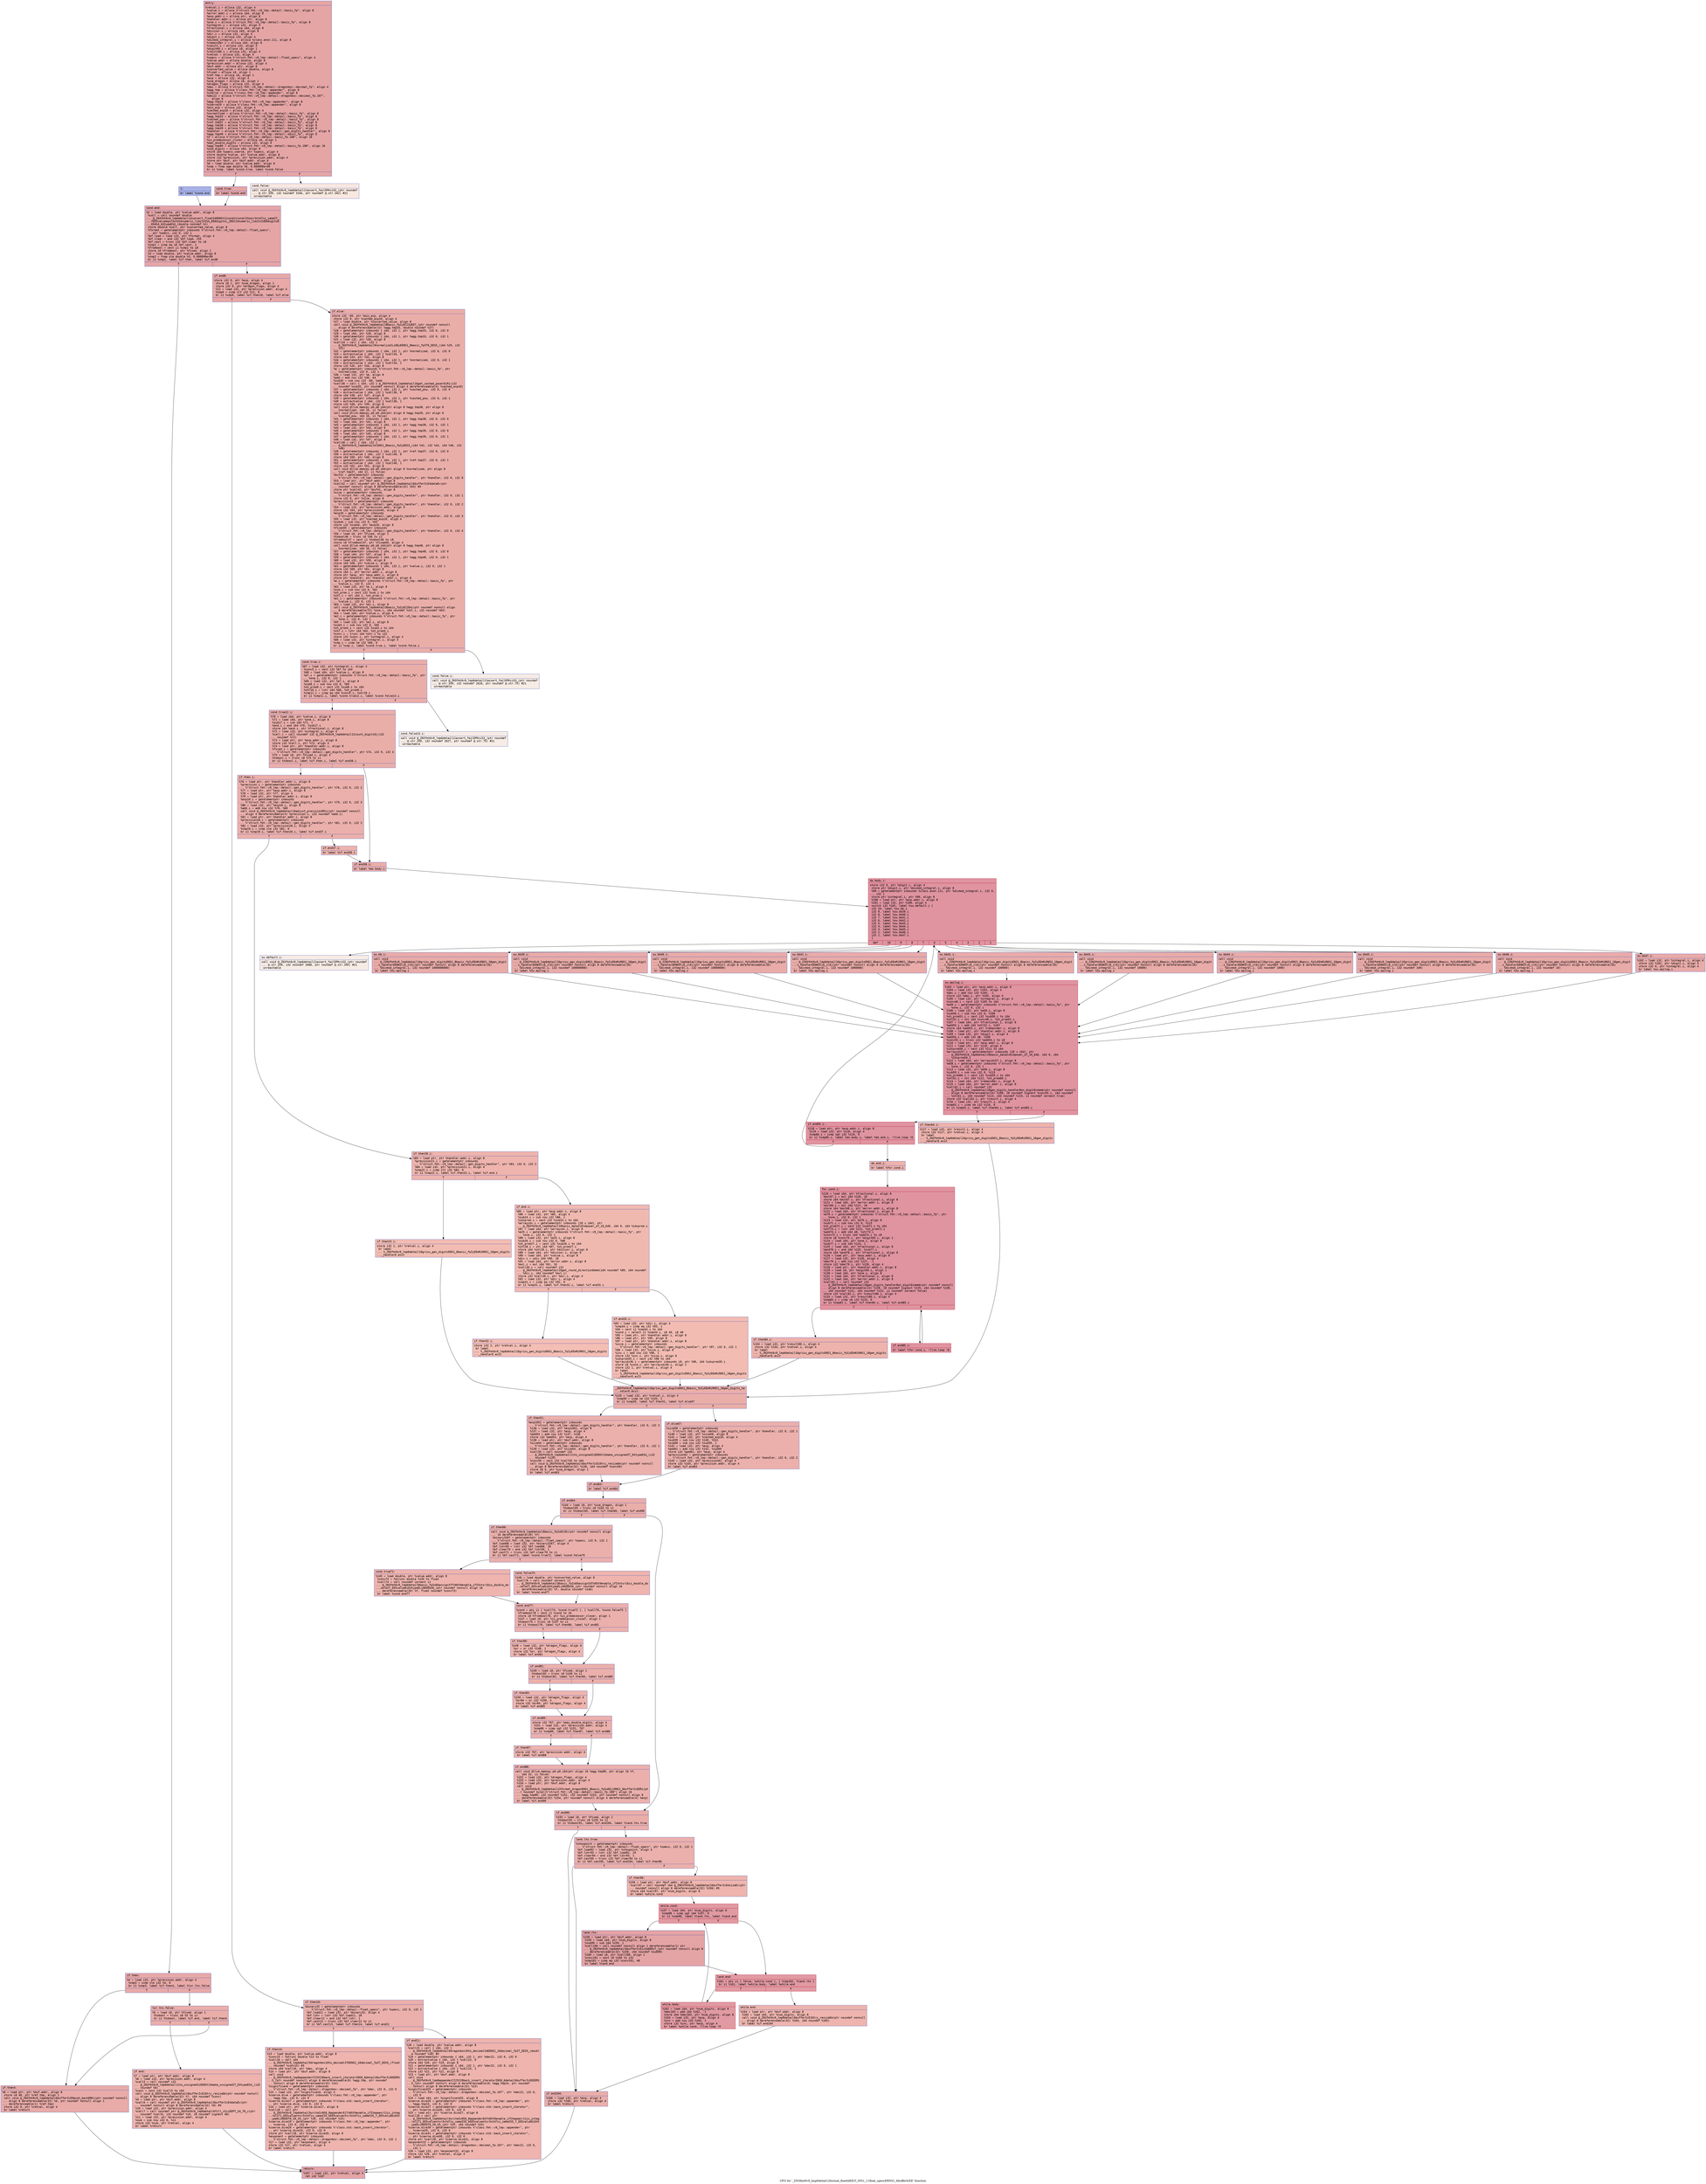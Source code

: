 digraph "CFG for '_ZN3fmt6v9_lmp6detail12format_floatIdEEiT_iNS1_11float_specsERNS1_6bufferIcEE' function" {
	label="CFG for '_ZN3fmt6v9_lmp6detail12format_floatIdEEiT_iNS1_11float_specsERNS1_6bufferIcEE' function";

	Node0x556bfeb6dc60 [shape=record,color="#3d50c3ff", style=filled, fillcolor="#c5333470" fontname="Courier",label="{entry:\l|  %retval.i = alloca i32, align 4\l  %value.i = alloca %\"struct.fmt::v9_lmp::detail::basic_fp\", align 8\l  %error.addr.i = alloca i64, align 8\l  %exp.addr.i = alloca ptr, align 8\l  %handler.addr.i = alloca ptr, align 8\l  %one.i = alloca %\"struct.fmt::v9_lmp::detail::basic_fp\", align 8\l  %integral.i = alloca i32, align 4\l  %fractional.i = alloca i64, align 8\l  %divisor.i = alloca i64, align 8\l  %dir.i = alloca i32, align 4\l  %digit.i = alloca i32, align 4\l  %divmod_integral.i = alloca %class.anon.111, align 8\l  %remainder.i = alloca i64, align 8\l  %result.i = alloca i32, align 4\l  %digit69.i = alloca i8, align 1\l  %result80.i = alloca i32, align 4\l  %retval = alloca i32, align 4\l  %specs = alloca %\"struct.fmt::v9_lmp::detail::float_specs\", align 4\l  %value.addr = alloca double, align 8\l  %precision.addr = alloca i32, align 4\l  %buf.addr = alloca ptr, align 8\l  %converted_value = alloca double, align 8\l  %fixed = alloca i8, align 1\l  %ref.tmp = alloca i8, align 1\l  %exp = alloca i32, align 4\l  %use_dragon = alloca i8, align 1\l  %dragon_flags = alloca i32, align 4\l  %dec = alloca %\"struct.fmt::v9_lmp::detail::dragonbox::decimal_fp\", align 4\l  %agg.tmp = alloca %\"class.fmt::v9_lmp::appender\", align 8\l  %coerce = alloca %\"class.fmt::v9_lmp::appender\", align 8\l  %dec22 = alloca %\"struct.fmt::v9_lmp::detail::dragonbox::decimal_fp.107\",\l... align 8\l  %agg.tmp24 = alloca %\"class.fmt::v9_lmp::appender\", align 8\l  %coerce29 = alloca %\"class.fmt::v9_lmp::appender\", align 8\l  %min_exp = alloca i32, align 4\l  %cached_exp10 = alloca i32, align 4\l  %normalized = alloca %\"struct.fmt::v9_lmp::detail::basic_fp\", align 8\l  %agg.tmp33 = alloca %\"struct.fmt::v9_lmp::detail::basic_fp\", align 8\l  %cached_pow = alloca %\"struct.fmt::v9_lmp::detail::basic_fp\", align 8\l  %ref.tmp37 = alloca %\"struct.fmt::v9_lmp::detail::basic_fp\", align 8\l  %agg.tmp38 = alloca %\"struct.fmt::v9_lmp::detail::basic_fp\", align 8\l  %agg.tmp39 = alloca %\"struct.fmt::v9_lmp::detail::basic_fp\", align 8\l  %handler = alloca %\"struct.fmt::v9_lmp::detail::gen_digits_handler\", align 8\l  %agg.tmp48 = alloca %\"struct.fmt::v9_lmp::detail::basic_fp\", align 8\l  %f = alloca %\"struct.fmt::v9_lmp::detail::basic_fp.108\", align 16\l  %is_predecessor_closer = alloca i8, align 1\l  %max_double_digits = alloca i32, align 4\l  %agg.tmp89 = alloca %\"struct.fmt::v9_lmp::detail::basic_fp.108\", align 16\l  %num_digits = alloca i64, align 8\l  store i64 %specs.coerce, ptr %specs, align 4\l  store double %value, ptr %value.addr, align 8\l  store i32 %precision, ptr %precision.addr, align 4\l  store ptr %buf, ptr %buf.addr, align 8\l  %0 = load double, ptr %value.addr, align 8\l  %cmp = fcmp oge double %0, 0.000000e+00\l  br i1 %cmp, label %cond.true, label %cond.false\l|{<s0>T|<s1>F}}"];
	Node0x556bfeb6dc60:s0 -> Node0x556bfeb70640[tooltip="entry -> cond.true\nProbability 100.00%" ];
	Node0x556bfeb6dc60:s1 -> Node0x556bfeb70690[tooltip="entry -> cond.false\nProbability 0.00%" ];
	Node0x556bfeb70640 [shape=record,color="#3d50c3ff", style=filled, fillcolor="#c5333470" fontname="Courier",label="{cond.true:\l|  br label %cond.end\l}"];
	Node0x556bfeb70640 -> Node0x556bfeb707c0[tooltip="cond.true -> cond.end\nProbability 100.00%" ];
	Node0x556bfeb70690 [shape=record,color="#3d50c3ff", style=filled, fillcolor="#f1ccb870" fontname="Courier",label="{cond.false:\l|  call void @_ZN3fmt6v9_lmp6detail11assert_failEPKciS3_(ptr noundef\l... @.str.339, i32 noundef 3104, ptr noundef @.str.342) #21\l  unreachable\l}"];
	Node0x556bfeb70a60 [shape=record,color="#3d50c3ff", style=filled, fillcolor="#3d50c370" fontname="Courier",label="{1:\l|  br label %cond.end\l}"];
	Node0x556bfeb70a60 -> Node0x556bfeb707c0[tooltip="1 -> cond.end\nProbability 100.00%" ];
	Node0x556bfeb707c0 [shape=record,color="#3d50c3ff", style=filled, fillcolor="#c5333470" fontname="Courier",label="{cond.end:\l|  %2 = load double, ptr %value.addr, align 8\l  %call = call noundef double\l... @_ZN3fmt6v9_lmp6detail13convert_floatIdEENSt11conditionalIXoosr3std7is_sameIT_\l...fEE5valueeqsr3std14numeric_limitsIS4_EE6digitsL_ZNSt14numeric_limitsIdE6digitsE\l...EEdS4_E4typeES4_(double noundef %2)\l  store double %call, ptr %converted_value, align 8\l  %format = getelementptr inbounds %\"struct.fmt::v9_lmp::detail::float_specs\",\l... ptr %specs, i32 0, i32 1\l  %bf.load = load i32, ptr %format, align 4\l  %bf.clear = and i32 %bf.load, 255\l  %bf.cast = trunc i32 %bf.clear to i8\l  %cmp1 = icmp eq i8 %bf.cast, 2\l  %frombool = zext i1 %cmp1 to i8\l  store i8 %frombool, ptr %fixed, align 1\l  %3 = load double, ptr %value.addr, align 8\l  %cmp2 = fcmp ole double %3, 0.000000e+00\l  br i1 %cmp2, label %if.then, label %if.end8\l|{<s0>T|<s1>F}}"];
	Node0x556bfeb707c0:s0 -> Node0x556bfeb71390[tooltip="cond.end -> if.then\nProbability 50.00%" ];
	Node0x556bfeb707c0:s1 -> Node0x556bfeb71400[tooltip="cond.end -> if.end8\nProbability 50.00%" ];
	Node0x556bfeb71390 [shape=record,color="#3d50c3ff", style=filled, fillcolor="#ca3b3770" fontname="Courier",label="{if.then:\l|  %4 = load i32, ptr %precision.addr, align 4\l  %cmp3 = icmp sle i32 %4, 0\l  br i1 %cmp3, label %if.then4, label %lor.lhs.false\l|{<s0>T|<s1>F}}"];
	Node0x556bfeb71390:s0 -> Node0x556bfeb71650[tooltip="if.then -> if.then4\nProbability 50.00%" ];
	Node0x556bfeb71390:s1 -> Node0x556bfeb716d0[tooltip="if.then -> lor.lhs.false\nProbability 50.00%" ];
	Node0x556bfeb716d0 [shape=record,color="#3d50c3ff", style=filled, fillcolor="#d0473d70" fontname="Courier",label="{lor.lhs.false:\l|  %5 = load i8, ptr %fixed, align 1\l  %tobool = trunc i8 %5 to i1\l  br i1 %tobool, label %if.end, label %if.then4\l|{<s0>T|<s1>F}}"];
	Node0x556bfeb716d0:s0 -> Node0x556bfeb71910[tooltip="lor.lhs.false -> if.end\nProbability 50.00%" ];
	Node0x556bfeb716d0:s1 -> Node0x556bfeb71650[tooltip="lor.lhs.false -> if.then4\nProbability 50.00%" ];
	Node0x556bfeb71650 [shape=record,color="#3d50c3ff", style=filled, fillcolor="#cc403a70" fontname="Courier",label="{if.then4:\l|  %6 = load ptr, ptr %buf.addr, align 8\l  store i8 48, ptr %ref.tmp, align 1\l  call void @_ZN3fmt6v9_lmp6detail6bufferIcE9push_backERKc(ptr noundef nonnull\l... align 8 dereferenceable(32) %6, ptr noundef nonnull align 1\l... dereferenceable(1) %ref.tmp)\l  store i32 0, ptr %retval, align 4\l  br label %return\l}"];
	Node0x556bfeb71650 -> Node0x556bfeb71c80[tooltip="if.then4 -> return\nProbability 100.00%" ];
	Node0x556bfeb71910 [shape=record,color="#3d50c3ff", style=filled, fillcolor="#d6524470" fontname="Courier",label="{if.end:\l|  %7 = load ptr, ptr %buf.addr, align 8\l  %8 = load i32, ptr %precision.addr, align 4\l  %call5 = call noundef i32\l... @_ZN3fmt6v9_lmp6detail11to_unsignedIiEENSt13make_unsignedIT_E4typeES4_(i32\l... noundef %8)\l  %conv = zext i32 %call5 to i64\l  call void @_ZN3fmt6v9_lmp6detail6bufferIcE10try_resizeEm(ptr noundef nonnull\l... align 8 dereferenceable(32) %7, i64 noundef %conv)\l  %9 = load ptr, ptr %buf.addr, align 8\l  %call6 = call noundef ptr @_ZN3fmt6v9_lmp6detail6bufferIcE4dataEv(ptr\l... noundef nonnull align 8 dereferenceable(32) %9) #3\l  %10 = load i32, ptr %precision.addr, align 4\l  %call7 = call noundef ptr @_ZN3fmt6v9_lmp6detail6fill_nIciEEPT_S4_T0_c(ptr\l... noundef %call6, i32 noundef %10, i8 noundef signext 48)\l  %11 = load i32, ptr %precision.addr, align 4\l  %sub = sub nsw i32 0, %11\l  store i32 %sub, ptr %retval, align 4\l  br label %return\l}"];
	Node0x556bfeb71910 -> Node0x556bfeb71c80[tooltip="if.end -> return\nProbability 100.00%" ];
	Node0x556bfeb71400 [shape=record,color="#3d50c3ff", style=filled, fillcolor="#ca3b3770" fontname="Courier",label="{if.end8:\l|  store i32 0, ptr %exp, align 4\l  store i8 1, ptr %use_dragon, align 1\l  store i32 0, ptr %dragon_flags, align 4\l  %12 = load i32, ptr %precision.addr, align 4\l  %cmp9 = icmp slt i32 %12, 0\l  br i1 %cmp9, label %if.then10, label %if.else\l|{<s0>T|<s1>F}}"];
	Node0x556bfeb71400:s0 -> Node0x556bfeb729a0[tooltip="if.end8 -> if.then10\nProbability 37.50%" ];
	Node0x556bfeb71400:s1 -> Node0x556bfeb729f0[tooltip="if.end8 -> if.else\nProbability 62.50%" ];
	Node0x556bfeb729a0 [shape=record,color="#3d50c3ff", style=filled, fillcolor="#d24b4070" fontname="Courier",label="{if.then10:\l|  %binary32 = getelementptr inbounds\l... %\"struct.fmt::v9_lmp::detail::float_specs\", ptr %specs, i32 0, i32 1\l  %bf.load11 = load i32, ptr %binary32, align 4\l  %bf.lshr = lshr i32 %bf.load11, 18\l  %bf.clear12 = and i32 %bf.lshr, 1\l  %bf.cast13 = trunc i32 %bf.clear12 to i1\l  br i1 %bf.cast13, label %if.then14, label %if.end21\l|{<s0>T|<s1>F}}"];
	Node0x556bfeb729a0:s0 -> Node0x556bfeb72e90[tooltip="if.then10 -> if.then14\nProbability 50.00%" ];
	Node0x556bfeb729a0:s1 -> Node0x556bfeb72f10[tooltip="if.then10 -> if.end21\nProbability 50.00%" ];
	Node0x556bfeb72e90 [shape=record,color="#3d50c3ff", style=filled, fillcolor="#d8564670" fontname="Courier",label="{if.then14:\l|  %13 = load double, ptr %value.addr, align 8\l  %conv15 = fptrunc double %13 to float\l  %call16 = call i64\l... @_ZN3fmt6v9_lmp6detail9dragonbox10to_decimalIfEENS2_10decimal_fpIT_EES5_(float\l... noundef %conv15) #3\l  store i64 %call16, ptr %dec, align 4\l  %14 = load ptr, ptr %buf.addr, align 8\l  call void\l... @_ZN3fmt6v9_lmp8appenderCI2St20back_insert_iteratorINS0_6detail6bufferIcEEEERS\l...5_(ptr noundef nonnull align 8 dereferenceable(8) %agg.tmp, ptr noundef\l... nonnull align 8 dereferenceable(32) %14)\l  %significand = getelementptr inbounds\l... %\"struct.fmt::v9_lmp::detail::dragonbox::decimal_fp\", ptr %dec, i32 0, i32 0\l  %15 = load i32, ptr %significand, align 4\l  %coerce.dive = getelementptr inbounds %\"class.fmt::v9_lmp::appender\", ptr\l... %agg.tmp, i32 0, i32 0\l  %coerce.dive17 = getelementptr inbounds %\"class.std::back_insert_iterator\",\l... ptr %coerce.dive, i32 0, i32 0\l  %16 = load ptr, ptr %coerce.dive17, align 8\l  %call18 = call ptr\l... @_ZN3fmt6v9_lmp6detail5writeIcNS0_8appenderEjTnNSt9enable_ifIXaaaasr11is_integ\l...ralIT1_EE5valuentsr3std7is_sameIS5_bEE5valuentsr3std7is_sameIS5_T_EE5valueEiE4t\l...ypeELi0EEET0_S9_S5_(ptr %16, i32 noundef %15)\l  %coerce.dive19 = getelementptr inbounds %\"class.fmt::v9_lmp::appender\", ptr\l... %coerce, i32 0, i32 0\l  %coerce.dive20 = getelementptr inbounds %\"class.std::back_insert_iterator\",\l... ptr %coerce.dive19, i32 0, i32 0\l  store ptr %call18, ptr %coerce.dive20, align 8\l  %exponent = getelementptr inbounds\l... %\"struct.fmt::v9_lmp::detail::dragonbox::decimal_fp\", ptr %dec, i32 0, i32 1\l  %17 = load i32, ptr %exponent, align 4\l  store i32 %17, ptr %retval, align 4\l  br label %return\l}"];
	Node0x556bfeb72e90 -> Node0x556bfeb71c80[tooltip="if.then14 -> return\nProbability 100.00%" ];
	Node0x556bfeb72f10 [shape=record,color="#3d50c3ff", style=filled, fillcolor="#d8564670" fontname="Courier",label="{if.end21:\l|  %18 = load double, ptr %value.addr, align 8\l  %call23 = call \{ i64, i32 \}\l... @_ZN3fmt6v9_lmp6detail9dragonbox10to_decimalIdEENS2_10decimal_fpIT_EES5_(doubl\l...e noundef %18) #3\l  %19 = getelementptr inbounds \{ i64, i32 \}, ptr %dec22, i32 0, i32 0\l  %20 = extractvalue \{ i64, i32 \} %call23, 0\l  store i64 %20, ptr %19, align 8\l  %21 = getelementptr inbounds \{ i64, i32 \}, ptr %dec22, i32 0, i32 1\l  %22 = extractvalue \{ i64, i32 \} %call23, 1\l  store i32 %22, ptr %21, align 8\l  %23 = load ptr, ptr %buf.addr, align 8\l  call void\l... @_ZN3fmt6v9_lmp8appenderCI2St20back_insert_iteratorINS0_6detail6bufferIcEEEERS\l...5_(ptr noundef nonnull align 8 dereferenceable(8) %agg.tmp24, ptr noundef\l... nonnull align 8 dereferenceable(32) %23)\l  %significand25 = getelementptr inbounds\l... %\"struct.fmt::v9_lmp::detail::dragonbox::decimal_fp.107\", ptr %dec22, i32 0,\l... i32 0\l  %24 = load i64, ptr %significand25, align 8\l  %coerce.dive26 = getelementptr inbounds %\"class.fmt::v9_lmp::appender\", ptr\l... %agg.tmp24, i32 0, i32 0\l  %coerce.dive27 = getelementptr inbounds %\"class.std::back_insert_iterator\",\l... ptr %coerce.dive26, i32 0, i32 0\l  %25 = load ptr, ptr %coerce.dive27, align 8\l  %call28 = call ptr\l... @_ZN3fmt6v9_lmp6detail5writeIcNS0_8appenderEmTnNSt9enable_ifIXaaaasr11is_integ\l...ralIT1_EE5valuentsr3std7is_sameIS5_bEE5valuentsr3std7is_sameIS5_T_EE5valueEiE4t\l...ypeELi0EEET0_S9_S5_(ptr %25, i64 noundef %24)\l  %coerce.dive30 = getelementptr inbounds %\"class.fmt::v9_lmp::appender\", ptr\l... %coerce29, i32 0, i32 0\l  %coerce.dive31 = getelementptr inbounds %\"class.std::back_insert_iterator\",\l... ptr %coerce.dive30, i32 0, i32 0\l  store ptr %call28, ptr %coerce.dive31, align 8\l  %exponent32 = getelementptr inbounds\l... %\"struct.fmt::v9_lmp::detail::dragonbox::decimal_fp.107\", ptr %dec22, i32 0,\l... i32 1\l  %26 = load i32, ptr %exponent32, align 8\l  store i32 %26, ptr %retval, align 4\l  br label %return\l}"];
	Node0x556bfeb72f10 -> Node0x556bfeb71c80[tooltip="if.end21 -> return\nProbability 100.00%" ];
	Node0x556bfeb729f0 [shape=record,color="#3d50c3ff", style=filled, fillcolor="#d0473d70" fontname="Courier",label="{if.else:\l|  store i32 -60, ptr %min_exp, align 4\l  store i32 0, ptr %cached_exp10, align 4\l  %27 = load double, ptr %converted_value, align 8\l  call void @_ZN3fmt6v9_lmp6detail8basic_fpIyEC2IdEET_(ptr noundef nonnull\l... align 8 dereferenceable(12) %agg.tmp33, double noundef %27)\l  %28 = getelementptr inbounds \{ i64, i32 \}, ptr %agg.tmp33, i32 0, i32 0\l  %29 = load i64, ptr %28, align 8\l  %30 = getelementptr inbounds \{ i64, i32 \}, ptr %agg.tmp33, i32 0, i32 1\l  %31 = load i32, ptr %30, align 8\l  %call34 = call \{ i64, i32 \}\l... @_ZN3fmt6v9_lmp6detail9normalizeILi0EyEENS1_8basic_fpIT0_EES5_(i64 %29, i32\l... %31)\l  %32 = getelementptr inbounds \{ i64, i32 \}, ptr %normalized, i32 0, i32 0\l  %33 = extractvalue \{ i64, i32 \} %call34, 0\l  store i64 %33, ptr %32, align 8\l  %34 = getelementptr inbounds \{ i64, i32 \}, ptr %normalized, i32 0, i32 1\l  %35 = extractvalue \{ i64, i32 \} %call34, 1\l  store i32 %35, ptr %34, align 8\l  %e = getelementptr inbounds %\"struct.fmt::v9_lmp::detail::basic_fp\", ptr\l... %normalized, i32 0, i32 1\l  %36 = load i32, ptr %e, align 8\l  %add = add nsw i32 %36, 64\l  %sub35 = sub nsw i32 -60, %add\l  %call36 = call \{ i64, i32 \} @_ZN3fmt6v9_lmp6detail16get_cached_powerEiRi(i32\l... noundef %sub35, ptr noundef nonnull align 4 dereferenceable(4) %cached_exp10)\l  %37 = getelementptr inbounds \{ i64, i32 \}, ptr %cached_pow, i32 0, i32 0\l  %38 = extractvalue \{ i64, i32 \} %call36, 0\l  store i64 %38, ptr %37, align 8\l  %39 = getelementptr inbounds \{ i64, i32 \}, ptr %cached_pow, i32 0, i32 1\l  %40 = extractvalue \{ i64, i32 \} %call36, 1\l  store i32 %40, ptr %39, align 8\l  call void @llvm.memcpy.p0.p0.i64(ptr align 8 %agg.tmp38, ptr align 8\l... %normalized, i64 16, i1 false)\l  call void @llvm.memcpy.p0.p0.i64(ptr align 8 %agg.tmp39, ptr align 8\l... %cached_pow, i64 16, i1 false)\l  %41 = getelementptr inbounds \{ i64, i32 \}, ptr %agg.tmp38, i32 0, i32 0\l  %42 = load i64, ptr %41, align 8\l  %43 = getelementptr inbounds \{ i64, i32 \}, ptr %agg.tmp38, i32 0, i32 1\l  %44 = load i32, ptr %43, align 8\l  %45 = getelementptr inbounds \{ i64, i32 \}, ptr %agg.tmp39, i32 0, i32 0\l  %46 = load i64, ptr %45, align 8\l  %47 = getelementptr inbounds \{ i64, i32 \}, ptr %agg.tmp39, i32 0, i32 1\l  %48 = load i32, ptr %47, align 8\l  %call40 = call \{ i64, i32 \}\l... @_ZN3fmt6v9_lmp6detailmlENS1_8basic_fpIyEES3_(i64 %42, i32 %44, i64 %46, i32\l... %48)\l  %49 = getelementptr inbounds \{ i64, i32 \}, ptr %ref.tmp37, i32 0, i32 0\l  %50 = extractvalue \{ i64, i32 \} %call40, 0\l  store i64 %50, ptr %49, align 8\l  %51 = getelementptr inbounds \{ i64, i32 \}, ptr %ref.tmp37, i32 0, i32 1\l  %52 = extractvalue \{ i64, i32 \} %call40, 1\l  store i32 %52, ptr %51, align 8\l  call void @llvm.memcpy.p0.p0.i64(ptr align 8 %normalized, ptr align 8\l... %ref.tmp37, i64 12, i1 false)\l  %buf41 = getelementptr inbounds\l... %\"struct.fmt::v9_lmp::detail::gen_digits_handler\", ptr %handler, i32 0, i32 0\l  %53 = load ptr, ptr %buf.addr, align 8\l  %call42 = call noundef ptr @_ZN3fmt6v9_lmp6detail6bufferIcE4dataEv(ptr\l... noundef nonnull align 8 dereferenceable(32) %53) #3\l  store ptr %call42, ptr %buf41, align 8\l  %size = getelementptr inbounds\l... %\"struct.fmt::v9_lmp::detail::gen_digits_handler\", ptr %handler, i32 0, i32 1\l  store i32 0, ptr %size, align 8\l  %precision43 = getelementptr inbounds\l... %\"struct.fmt::v9_lmp::detail::gen_digits_handler\", ptr %handler, i32 0, i32 2\l  %54 = load i32, ptr %precision.addr, align 4\l  store i32 %54, ptr %precision43, align 4\l  %exp10 = getelementptr inbounds\l... %\"struct.fmt::v9_lmp::detail::gen_digits_handler\", ptr %handler, i32 0, i32 3\l  %55 = load i32, ptr %cached_exp10, align 4\l  %sub44 = sub nsw i32 0, %55\l  store i32 %sub44, ptr %exp10, align 8\l  %fixed45 = getelementptr inbounds\l... %\"struct.fmt::v9_lmp::detail::gen_digits_handler\", ptr %handler, i32 0, i32 4\l  %56 = load i8, ptr %fixed, align 1\l  %tobool46 = trunc i8 %56 to i1\l  %frombool47 = zext i1 %tobool46 to i8\l  store i8 %frombool47, ptr %fixed45, align 4\l  call void @llvm.memcpy.p0.p0.i64(ptr align 8 %agg.tmp48, ptr align 8\l... %normalized, i64 16, i1 false)\l  %57 = getelementptr inbounds \{ i64, i32 \}, ptr %agg.tmp48, i32 0, i32 0\l  %58 = load i64, ptr %57, align 8\l  %59 = getelementptr inbounds \{ i64, i32 \}, ptr %agg.tmp48, i32 0, i32 1\l  %60 = load i32, ptr %59, align 8\l  store i64 %58, ptr %value.i, align 8\l  %61 = getelementptr inbounds \{ i64, i32 \}, ptr %value.i, i32 0, i32 1\l  store i32 %60, ptr %61, align 8\l  store i64 1, ptr %error.addr.i, align 8\l  store ptr %exp, ptr %exp.addr.i, align 8\l  store ptr %handler, ptr %handler.addr.i, align 8\l  %e.i = getelementptr inbounds %\"struct.fmt::v9_lmp::detail::basic_fp\", ptr\l... %value.i, i32 0, i32 1\l  %62 = load i32, ptr %e.i, align 8\l  %sub.i = sub nsw i32 0, %62\l  %sh_prom.i = zext i32 %sub.i to i64\l  %shl.i = shl i64 1, %sh_prom.i\l  %e1.i = getelementptr inbounds %\"struct.fmt::v9_lmp::detail::basic_fp\", ptr\l... %value.i, i32 0, i32 1\l  %63 = load i32, ptr %e1.i, align 8\l  call void @_ZN3fmt6v9_lmp6detail8basic_fpIyEC2Emi(ptr noundef nonnull align\l... 8 dereferenceable(12) %one.i, i64 noundef %shl.i, i32 noundef %63)\l  %64 = load i64, ptr %value.i, align 8\l  %e2.i = getelementptr inbounds %\"struct.fmt::v9_lmp::detail::basic_fp\", ptr\l... %one.i, i32 0, i32 1\l  %65 = load i32, ptr %e2.i, align 8\l  %sub3.i = sub nsw i32 0, %65\l  %sh_prom4.i = zext i32 %sub3.i to i64\l  %shr.i = lshr i64 %64, %sh_prom4.i\l  %conv.i = trunc i64 %shr.i to i32\l  store i32 %conv.i, ptr %integral.i, align 4\l  %66 = load i32, ptr %integral.i, align 4\l  %cmp.i = icmp ne i32 %66, 0\l  br i1 %cmp.i, label %cond.true.i, label %cond.false.i\l|{<s0>T|<s1>F}}"];
	Node0x556bfeb729f0:s0 -> Node0x556bfeb7a9c0[tooltip="if.else -> cond.true.i\nProbability 100.00%" ];
	Node0x556bfeb729f0:s1 -> Node0x556bfeb7aaa0[tooltip="if.else -> cond.false.i\nProbability 0.00%" ];
	Node0x556bfeb7a9c0 [shape=record,color="#3d50c3ff", style=filled, fillcolor="#d0473d70" fontname="Courier",label="{cond.true.i:\l|  %67 = load i32, ptr %integral.i, align 4\l  %conv5.i = zext i32 %67 to i64\l  %68 = load i64, ptr %value.i, align 8\l  %e7.i = getelementptr inbounds %\"struct.fmt::v9_lmp::detail::basic_fp\", ptr\l... %one.i, i32 0, i32 1\l  %69 = load i32, ptr %e7.i, align 8\l  %sub8.i = sub nsw i32 0, %69\l  %sh_prom9.i = zext i32 %sub8.i to i64\l  %shr10.i = lshr i64 %68, %sh_prom9.i\l  %cmp11.i = icmp eq i64 %conv5.i, %shr10.i\l  br i1 %cmp11.i, label %cond.true12.i, label %cond.false13.i\l|{<s0>T|<s1>F}}"];
	Node0x556bfeb7a9c0:s0 -> Node0x556bfeb7b1d0[tooltip="cond.true.i -> cond.true12.i\nProbability 100.00%" ];
	Node0x556bfeb7a9c0:s1 -> Node0x556bfeb7b250[tooltip="cond.true.i -> cond.false13.i\nProbability 0.00%" ];
	Node0x556bfeb7aaa0 [shape=record,color="#3d50c3ff", style=filled, fillcolor="#ecd3c570" fontname="Courier",label="{cond.false.i:\l|  call void @_ZN3fmt6v9_lmp6detail11assert_failEPKciS3_(ptr noundef\l... @.str.339, i32 noundef 2626, ptr noundef @.str.75) #21\l  unreachable\l}"];
	Node0x556bfeb7b1d0 [shape=record,color="#3d50c3ff", style=filled, fillcolor="#d0473d70" fontname="Courier",label="{cond.true12.i:\l|  %70 = load i64, ptr %value.i, align 8\l  %71 = load i64, ptr %one.i, align 8\l  %sub17.i = sub i64 %71, 1\l  %and.i = and i64 %70, %sub17.i\l  store i64 %and.i, ptr %fractional.i, align 8\l  %72 = load i32, ptr %integral.i, align 4\l  %call.i = call noundef i32 @_ZN3fmt6v9_lmp6detail12count_digitsEj(i32\l... noundef %72)\l  %73 = load ptr, ptr %exp.addr.i, align 8\l  store i32 %call.i, ptr %73, align 4\l  %74 = load ptr, ptr %handler.addr.i, align 8\l  %fixed.i = getelementptr inbounds\l... %\"struct.fmt::v9_lmp::detail::gen_digits_handler\", ptr %74, i32 0, i32 4\l  %75 = load i8, ptr %fixed.i, align 4\l  %tobool.i = trunc i8 %75 to i1\l  br i1 %tobool.i, label %if.then.i, label %if.end38.i\l|{<s0>T|<s1>F}}"];
	Node0x556bfeb7b1d0:s0 -> Node0x556bfeb7bdf0[tooltip="cond.true12.i -> if.then.i\nProbability 50.00%" ];
	Node0x556bfeb7b1d0:s1 -> Node0x556bfeb7be70[tooltip="cond.true12.i -> if.end38.i\nProbability 50.00%" ];
	Node0x556bfeb7b250 [shape=record,color="#3d50c3ff", style=filled, fillcolor="#ecd3c570" fontname="Courier",label="{cond.false13.i:\l|  call void @_ZN3fmt6v9_lmp6detail11assert_failEPKciS3_(ptr noundef\l... @.str.339, i32 noundef 2627, ptr noundef @.str.75) #21\l  unreachable\l}"];
	Node0x556bfeb7bdf0 [shape=record,color="#3d50c3ff", style=filled, fillcolor="#d24b4070" fontname="Courier",label="{if.then.i:\l|  %76 = load ptr, ptr %handler.addr.i, align 8\l  %precision.i = getelementptr inbounds\l... %\"struct.fmt::v9_lmp::detail::gen_digits_handler\", ptr %76, i32 0, i32 2\l  %77 = load ptr, ptr %exp.addr.i, align 8\l  %78 = load i32, ptr %77, align 4\l  %79 = load ptr, ptr %handler.addr.i, align 8\l  %exp10.i = getelementptr inbounds\l... %\"struct.fmt::v9_lmp::detail::gen_digits_handler\", ptr %79, i32 0, i32 3\l  %80 = load i32, ptr %exp10.i, align 8\l  %add.i = add nsw i32 %78, %80\l  call void @_ZN3fmt6v9_lmp6detail16adjust_precisionERii(ptr noundef nonnull\l... align 4 dereferenceable(4) %precision.i, i32 noundef %add.i)\l  %81 = load ptr, ptr %handler.addr.i, align 8\l  %precision18.i = getelementptr inbounds\l... %\"struct.fmt::v9_lmp::detail::gen_digits_handler\", ptr %81, i32 0, i32 2\l  %82 = load i32, ptr %precision18.i, align 4\l  %cmp19.i = icmp sle i32 %82, 0\l  br i1 %cmp19.i, label %if.then20.i, label %if.end37.i\l|{<s0>T|<s1>F}}"];
	Node0x556bfeb7bdf0:s0 -> Node0x556bfe3f9e40[tooltip="if.then.i -> if.then20.i\nProbability 50.00%" ];
	Node0x556bfeb7bdf0:s1 -> Node0x556bfe3f9ec0[tooltip="if.then.i -> if.end37.i\nProbability 50.00%" ];
	Node0x556bfe3f9e40 [shape=record,color="#3d50c3ff", style=filled, fillcolor="#d8564670" fontname="Courier",label="{if.then20.i:\l|  %83 = load ptr, ptr %handler.addr.i, align 8\l  %precision21.i = getelementptr inbounds\l... %\"struct.fmt::v9_lmp::detail::gen_digits_handler\", ptr %83, i32 0, i32 2\l  %84 = load i32, ptr %precision21.i, align 4\l  %cmp22.i = icmp slt i32 %84, 0\l  br i1 %cmp22.i, label %if.then23.i, label %if.end.i\l|{<s0>T|<s1>F}}"];
	Node0x556bfe3f9e40:s0 -> Node0x556bfe3fa2d0[tooltip="if.then20.i -> if.then23.i\nProbability 37.50%" ];
	Node0x556bfe3f9e40:s1 -> Node0x556bfe3fa350[tooltip="if.then20.i -> if.end.i\nProbability 62.50%" ];
	Node0x556bfe3fa2d0 [shape=record,color="#3d50c3ff", style=filled, fillcolor="#e1675170" fontname="Courier",label="{if.then23.i:\l|  store i32 1, ptr %retval.i, align 4\l  br label\l... %_ZN3fmt6v9_lmp6detail16grisu_gen_digitsENS1_8basic_fpIyEEmRiRNS1_18gen_digits\l..._handlerE.exit\l}"];
	Node0x556bfe3fa2d0 -> Node0x556bfe3fa5f0[tooltip="if.then23.i -> _ZN3fmt6v9_lmp6detail16grisu_gen_digitsENS1_8basic_fpIyEEmRiRNS1_18gen_digits_handlerE.exit\nProbability 100.00%" ];
	Node0x556bfe3fa350 [shape=record,color="#3d50c3ff", style=filled, fillcolor="#de614d70" fontname="Courier",label="{if.end.i:\l|  %85 = load ptr, ptr %exp.addr.i, align 8\l  %86 = load i32, ptr %85, align 4\l  %sub24.i = sub nsw i32 %86, 1\l  %idxprom.i = sext i32 %sub24.i to i64\l  %arrayidx.i = getelementptr inbounds [20 x i64], ptr\l... @_ZN3fmt6v9_lmp6detail10basic_dataIvE14power_of_10_64E, i64 0, i64 %idxprom.i\l  %87 = load i64, ptr %arrayidx.i, align 8\l  %e25.i = getelementptr inbounds %\"struct.fmt::v9_lmp::detail::basic_fp\", ptr\l... %one.i, i32 0, i32 1\l  %88 = load i32, ptr %e25.i, align 8\l  %sub26.i = sub nsw i32 0, %88\l  %sh_prom27.i = zext i32 %sub26.i to i64\l  %shl28.i = shl i64 %87, %sh_prom27.i\l  store i64 %shl28.i, ptr %divisor.i, align 8\l  %89 = load i64, ptr %divisor.i, align 8\l  %90 = load i64, ptr %value.i, align 8\l  %div.i = udiv i64 %90, 10\l  %91 = load i64, ptr %error.addr.i, align 8\l  %mul.i = mul i64 %91, 10\l  %call30.i = call noundef i32\l... @_ZN3fmt6v9_lmp6detail19get_round_directionEmmm(i64 noundef %89, i64 noundef\l... %div.i, i64 noundef %mul.i)\l  store i32 %call30.i, ptr %dir.i, align 4\l  %92 = load i32, ptr %dir.i, align 4\l  %cmp31.i = icmp eq i32 %92, 0\l  br i1 %cmp31.i, label %if.then32.i, label %if.end33.i\l|{<s0>T|<s1>F}}"];
	Node0x556bfe3fa350:s0 -> Node0x556bfe3fb500[tooltip="if.end.i -> if.then32.i\nProbability 37.50%" ];
	Node0x556bfe3fa350:s1 -> Node0x556bfe3fb5e0[tooltip="if.end.i -> if.end33.i\nProbability 62.50%" ];
	Node0x556bfe3fb500 [shape=record,color="#3d50c3ff", style=filled, fillcolor="#e36c5570" fontname="Courier",label="{if.then32.i:\l|  store i32 2, ptr %retval.i, align 4\l  br label\l... %_ZN3fmt6v9_lmp6detail16grisu_gen_digitsENS1_8basic_fpIyEEmRiRNS1_18gen_digits\l..._handlerE.exit\l}"];
	Node0x556bfe3fb500 -> Node0x556bfe3fa5f0[tooltip="if.then32.i -> _ZN3fmt6v9_lmp6detail16grisu_gen_digitsENS1_8basic_fpIyEEmRiRNS1_18gen_digits_handlerE.exit\nProbability 100.00%" ];
	Node0x556bfe3fb5e0 [shape=record,color="#3d50c3ff", style=filled, fillcolor="#e1675170" fontname="Courier",label="{if.end33.i:\l|  %93 = load i32, ptr %dir.i, align 4\l  %cmp34.i = icmp eq i32 %93, 1\l  %94 = zext i1 %cmp34.i to i64\l  %cond.i = select i1 %cmp34.i, i8 49, i8 48\l  %95 = load ptr, ptr %handler.addr.i, align 8\l  %96 = load ptr, ptr %95, align 8\l  %97 = load ptr, ptr %handler.addr.i, align 8\l  %size.i = getelementptr inbounds\l... %\"struct.fmt::v9_lmp::detail::gen_digits_handler\", ptr %97, i32 0, i32 1\l  %98 = load i32, ptr %size.i, align 8\l  %inc.i = add nsw i32 %98, 1\l  store i32 %inc.i, ptr %size.i, align 8\l  %idxprom35.i = sext i32 %98 to i64\l  %arrayidx36.i = getelementptr inbounds i8, ptr %96, i64 %idxprom35.i\l  store i8 %cond.i, ptr %arrayidx36.i, align 1\l  store i32 1, ptr %retval.i, align 4\l  br label\l... %_ZN3fmt6v9_lmp6detail16grisu_gen_digitsENS1_8basic_fpIyEEmRiRNS1_18gen_digits\l..._handlerE.exit\l}"];
	Node0x556bfe3fb5e0 -> Node0x556bfe3fa5f0[tooltip="if.end33.i -> _ZN3fmt6v9_lmp6detail16grisu_gen_digitsENS1_8basic_fpIyEEmRiRNS1_18gen_digits_handlerE.exit\nProbability 100.00%" ];
	Node0x556bfe3f9ec0 [shape=record,color="#3d50c3ff", style=filled, fillcolor="#d8564670" fontname="Courier",label="{if.end37.i:\l|  br label %if.end38.i\l}"];
	Node0x556bfe3f9ec0 -> Node0x556bfeb7be70[tooltip="if.end37.i -> if.end38.i\nProbability 100.00%" ];
	Node0x556bfeb7be70 [shape=record,color="#3d50c3ff", style=filled, fillcolor="#d0473d70" fontname="Courier",label="{if.end38.i:\l|  br label %do.body.i\l}"];
	Node0x556bfeb7be70 -> Node0x556bfeb78090[tooltip="if.end38.i -> do.body.i\nProbability 100.00%" ];
	Node0x556bfeb78090 [shape=record,color="#b70d28ff", style=filled, fillcolor="#b70d2870" fontname="Courier",label="{do.body.i:\l|  store i32 0, ptr %digit.i, align 4\l  store ptr %digit.i, ptr %divmod_integral.i, align 8\l  %99 = getelementptr inbounds %class.anon.111, ptr %divmod_integral.i, i32 0,\l... i32 1\l  store ptr %integral.i, ptr %99, align 8\l  %100 = load ptr, ptr %exp.addr.i, align 8\l  %101 = load i32, ptr %100, align 4\l  switch i32 %101, label %sw.default.i [\l    i32 10, label %sw.bb.i\l    i32 9, label %sw.bb39.i\l    i32 8, label %sw.bb40.i\l    i32 7, label %sw.bb41.i\l    i32 6, label %sw.bb42.i\l    i32 5, label %sw.bb43.i\l    i32 4, label %sw.bb44.i\l    i32 3, label %sw.bb45.i\l    i32 2, label %sw.bb46.i\l    i32 1, label %sw.bb47.i\l  ]\l|{<s0>def|<s1>10|<s2>9|<s3>8|<s4>7|<s5>6|<s6>5|<s7>4|<s8>3|<s9>2|<s10>1}}"];
	Node0x556bfeb78090:s0 -> Node0x556bfeb78110[tooltip="do.body.i -> sw.default.i\nProbability 0.00%" ];
	Node0x556bfeb78090:s1 -> Node0x556bfe3fd000[tooltip="do.body.i -> sw.bb.i\nProbability 10.00%" ];
	Node0x556bfeb78090:s2 -> Node0x556bfe3fd070[tooltip="do.body.i -> sw.bb39.i\nProbability 10.00%" ];
	Node0x556bfeb78090:s3 -> Node0x556bfe3fd0c0[tooltip="do.body.i -> sw.bb40.i\nProbability 10.00%" ];
	Node0x556bfeb78090:s4 -> Node0x556bfe3fd140[tooltip="do.body.i -> sw.bb41.i\nProbability 10.00%" ];
	Node0x556bfeb78090:s5 -> Node0x556bfe3fd220[tooltip="do.body.i -> sw.bb42.i\nProbability 10.00%" ];
	Node0x556bfeb78090:s6 -> Node0x556bfe3fd300[tooltip="do.body.i -> sw.bb43.i\nProbability 10.00%" ];
	Node0x556bfeb78090:s7 -> Node0x556bfe3fd3e0[tooltip="do.body.i -> sw.bb44.i\nProbability 10.00%" ];
	Node0x556bfeb78090:s8 -> Node0x556bfe3fd4c0[tooltip="do.body.i -> sw.bb45.i\nProbability 10.00%" ];
	Node0x556bfeb78090:s9 -> Node0x556bfe3fd5a0[tooltip="do.body.i -> sw.bb46.i\nProbability 10.00%" ];
	Node0x556bfeb78090:s10 -> Node0x556bfe3fd680[tooltip="do.body.i -> sw.bb47.i\nProbability 10.00%" ];
	Node0x556bfe3fd000 [shape=record,color="#3d50c3ff", style=filled, fillcolor="#cc403a70" fontname="Courier",label="{sw.bb.i:\l|  call void\l... @_ZZN3fmt6v9_lmp6detail16grisu_gen_digitsENS1_8basic_fpIyEEmRiRNS1_18gen_digit\l...s_handlerEENKUljE_clEj(ptr noundef nonnull align 8 dereferenceable(16)\l... %divmod_integral.i, i32 noundef 1000000000)\l  br label %sw.epilog.i\l}"];
	Node0x556bfe3fd000 -> Node0x556bfe3fdda0[tooltip="sw.bb.i -> sw.epilog.i\nProbability 100.00%" ];
	Node0x556bfe3fd070 [shape=record,color="#3d50c3ff", style=filled, fillcolor="#cc403a70" fontname="Courier",label="{sw.bb39.i:\l|  call void\l... @_ZZN3fmt6v9_lmp6detail16grisu_gen_digitsENS1_8basic_fpIyEEmRiRNS1_18gen_digit\l...s_handlerEENKUljE_clEj(ptr noundef nonnull align 8 dereferenceable(16)\l... %divmod_integral.i, i32 noundef 100000000)\l  br label %sw.epilog.i\l}"];
	Node0x556bfe3fd070 -> Node0x556bfe3fdda0[tooltip="sw.bb39.i -> sw.epilog.i\nProbability 100.00%" ];
	Node0x556bfe3fd0c0 [shape=record,color="#3d50c3ff", style=filled, fillcolor="#cc403a70" fontname="Courier",label="{sw.bb40.i:\l|  call void\l... @_ZZN3fmt6v9_lmp6detail16grisu_gen_digitsENS1_8basic_fpIyEEmRiRNS1_18gen_digit\l...s_handlerEENKUljE_clEj(ptr noundef nonnull align 8 dereferenceable(16)\l... %divmod_integral.i, i32 noundef 10000000)\l  br label %sw.epilog.i\l}"];
	Node0x556bfe3fd0c0 -> Node0x556bfe3fdda0[tooltip="sw.bb40.i -> sw.epilog.i\nProbability 100.00%" ];
	Node0x556bfe3fd140 [shape=record,color="#3d50c3ff", style=filled, fillcolor="#cc403a70" fontname="Courier",label="{sw.bb41.i:\l|  call void\l... @_ZZN3fmt6v9_lmp6detail16grisu_gen_digitsENS1_8basic_fpIyEEmRiRNS1_18gen_digit\l...s_handlerEENKUljE_clEj(ptr noundef nonnull align 8 dereferenceable(16)\l... %divmod_integral.i, i32 noundef 1000000)\l  br label %sw.epilog.i\l}"];
	Node0x556bfe3fd140 -> Node0x556bfe3fdda0[tooltip="sw.bb41.i -> sw.epilog.i\nProbability 100.00%" ];
	Node0x556bfe3fd220 [shape=record,color="#3d50c3ff", style=filled, fillcolor="#cc403a70" fontname="Courier",label="{sw.bb42.i:\l|  call void\l... @_ZZN3fmt6v9_lmp6detail16grisu_gen_digitsENS1_8basic_fpIyEEmRiRNS1_18gen_digit\l...s_handlerEENKUljE_clEj(ptr noundef nonnull align 8 dereferenceable(16)\l... %divmod_integral.i, i32 noundef 100000)\l  br label %sw.epilog.i\l}"];
	Node0x556bfe3fd220 -> Node0x556bfe3fdda0[tooltip="sw.bb42.i -> sw.epilog.i\nProbability 100.00%" ];
	Node0x556bfe3fd300 [shape=record,color="#3d50c3ff", style=filled, fillcolor="#cc403a70" fontname="Courier",label="{sw.bb43.i:\l|  call void\l... @_ZZN3fmt6v9_lmp6detail16grisu_gen_digitsENS1_8basic_fpIyEEmRiRNS1_18gen_digit\l...s_handlerEENKUljE_clEj(ptr noundef nonnull align 8 dereferenceable(16)\l... %divmod_integral.i, i32 noundef 10000)\l  br label %sw.epilog.i\l}"];
	Node0x556bfe3fd300 -> Node0x556bfe3fdda0[tooltip="sw.bb43.i -> sw.epilog.i\nProbability 100.00%" ];
	Node0x556bfe3fd3e0 [shape=record,color="#3d50c3ff", style=filled, fillcolor="#cc403a70" fontname="Courier",label="{sw.bb44.i:\l|  call void\l... @_ZZN3fmt6v9_lmp6detail16grisu_gen_digitsENS1_8basic_fpIyEEmRiRNS1_18gen_digit\l...s_handlerEENKUljE_clEj(ptr noundef nonnull align 8 dereferenceable(16)\l... %divmod_integral.i, i32 noundef 1000)\l  br label %sw.epilog.i\l}"];
	Node0x556bfe3fd3e0 -> Node0x556bfe3fdda0[tooltip="sw.bb44.i -> sw.epilog.i\nProbability 100.00%" ];
	Node0x556bfe3fd4c0 [shape=record,color="#3d50c3ff", style=filled, fillcolor="#cc403a70" fontname="Courier",label="{sw.bb45.i:\l|  call void\l... @_ZZN3fmt6v9_lmp6detail16grisu_gen_digitsENS1_8basic_fpIyEEmRiRNS1_18gen_digit\l...s_handlerEENKUljE_clEj(ptr noundef nonnull align 8 dereferenceable(16)\l... %divmod_integral.i, i32 noundef 100)\l  br label %sw.epilog.i\l}"];
	Node0x556bfe3fd4c0 -> Node0x556bfe3fdda0[tooltip="sw.bb45.i -> sw.epilog.i\nProbability 100.00%" ];
	Node0x556bfe3fd5a0 [shape=record,color="#3d50c3ff", style=filled, fillcolor="#cc403a70" fontname="Courier",label="{sw.bb46.i:\l|  call void\l... @_ZZN3fmt6v9_lmp6detail16grisu_gen_digitsENS1_8basic_fpIyEEmRiRNS1_18gen_digit\l...s_handlerEENKUljE_clEj(ptr noundef nonnull align 8 dereferenceable(16)\l... %divmod_integral.i, i32 noundef 10)\l  br label %sw.epilog.i\l}"];
	Node0x556bfe3fd5a0 -> Node0x556bfe3fdda0[tooltip="sw.bb46.i -> sw.epilog.i\nProbability 100.00%" ];
	Node0x556bfe3fd680 [shape=record,color="#3d50c3ff", style=filled, fillcolor="#cc403a70" fontname="Courier",label="{sw.bb47.i:\l|  %102 = load i32, ptr %integral.i, align 4\l  store i32 %102, ptr %digit.i, align 4\l  store i32 0, ptr %integral.i, align 4\l  br label %sw.epilog.i\l}"];
	Node0x556bfe3fd680 -> Node0x556bfe3fdda0[tooltip="sw.bb47.i -> sw.epilog.i\nProbability 100.00%" ];
	Node0x556bfeb78110 [shape=record,color="#3d50c3ff", style=filled, fillcolor="#ecd3c570" fontname="Courier",label="{sw.default.i:\l|  call void @_ZN3fmt6v9_lmp6detail11assert_failEPKciS3_(ptr noundef\l... @.str.339, i32 noundef 2688, ptr noundef @.str.345) #21\l  unreachable\l}"];
	Node0x556bfe3fdda0 [shape=record,color="#b70d28ff", style=filled, fillcolor="#b70d2870" fontname="Courier",label="{sw.epilog.i:\l|  %103 = load ptr, ptr %exp.addr.i, align 8\l  %104 = load i32, ptr %103, align 4\l  %dec.i = add nsw i32 %104, -1\l  store i32 %dec.i, ptr %103, align 4\l  %105 = load i32, ptr %integral.i, align 4\l  %conv48.i = zext i32 %105 to i64\l  %e49.i = getelementptr inbounds %\"struct.fmt::v9_lmp::detail::basic_fp\", ptr\l... %one.i, i32 0, i32 1\l  %106 = load i32, ptr %e49.i, align 8\l  %sub50.i = sub nsw i32 0, %106\l  %sh_prom51.i = zext i32 %sub50.i to i64\l  %shl52.i = shl i64 %conv48.i, %sh_prom51.i\l  %107 = load i64, ptr %fractional.i, align 8\l  %add53.i = add i64 %shl52.i, %107\l  store i64 %add53.i, ptr %remainder.i, align 8\l  %108 = load ptr, ptr %handler.addr.i, align 8\l  %109 = load i32, ptr %digit.i, align 4\l  %add54.i = add i32 48, %109\l  %conv55.i = trunc i32 %add54.i to i8\l  %110 = load ptr, ptr %exp.addr.i, align 8\l  %111 = load i32, ptr %110, align 4\l  %idxprom56.i = sext i32 %111 to i64\l  %arrayidx57.i = getelementptr inbounds [20 x i64], ptr\l... @_ZN3fmt6v9_lmp6detail10basic_dataIvE14power_of_10_64E, i64 0, i64\l... %idxprom56.i\l  %112 = load i64, ptr %arrayidx57.i, align 8\l  %e58.i = getelementptr inbounds %\"struct.fmt::v9_lmp::detail::basic_fp\", ptr\l... %one.i, i32 0, i32 1\l  %113 = load i32, ptr %e58.i, align 8\l  %sub59.i = sub nsw i32 0, %113\l  %sh_prom60.i = zext i32 %sub59.i to i64\l  %shl61.i = shl i64 %112, %sh_prom60.i\l  %114 = load i64, ptr %remainder.i, align 8\l  %115 = load i64, ptr %error.addr.i, align 8\l  %call62.i = call noundef i32\l... @_ZN3fmt6v9_lmp6detail18gen_digits_handler8on_digitEcmmmb(ptr noundef nonnull\l... align 8 dereferenceable(24) %108, i8 noundef signext %conv55.i, i64 noundef\l... %shl61.i, i64 noundef %114, i64 noundef %115, i1 noundef zeroext true)\l  store i32 %call62.i, ptr %result.i, align 4\l  %116 = load i32, ptr %result.i, align 4\l  %cmp63.i = icmp ne i32 %116, 0\l  br i1 %cmp63.i, label %if.then64.i, label %if.end65.i\l|{<s0>T|<s1>F}}"];
	Node0x556bfe3fdda0:s0 -> Node0x556bfeb89d80[tooltip="sw.epilog.i -> if.then64.i\nProbability 3.12%" ];
	Node0x556bfe3fdda0:s1 -> Node0x556bfeb89dd0[tooltip="sw.epilog.i -> if.end65.i\nProbability 96.88%" ];
	Node0x556bfeb89d80 [shape=record,color="#3d50c3ff", style=filled, fillcolor="#d6524470" fontname="Courier",label="{if.then64.i:\l|  %117 = load i32, ptr %result.i, align 4\l  store i32 %117, ptr %retval.i, align 4\l  br label\l... %_ZN3fmt6v9_lmp6detail16grisu_gen_digitsENS1_8basic_fpIyEEmRiRNS1_18gen_digits\l..._handlerE.exit\l}"];
	Node0x556bfeb89d80 -> Node0x556bfe3fa5f0[tooltip="if.then64.i -> _ZN3fmt6v9_lmp6detail16grisu_gen_digitsENS1_8basic_fpIyEEmRiRNS1_18gen_digits_handlerE.exit\nProbability 100.00%" ];
	Node0x556bfeb89dd0 [shape=record,color="#b70d28ff", style=filled, fillcolor="#b70d2870" fontname="Courier",label="{if.end65.i:\l|  %118 = load ptr, ptr %exp.addr.i, align 8\l  %119 = load i32, ptr %118, align 4\l  %cmp66.i = icmp sgt i32 %119, 0\l  br i1 %cmp66.i, label %do.body.i, label %do.end.i, !llvm.loop !6\l|{<s0>T|<s1>F}}"];
	Node0x556bfeb89dd0:s0 -> Node0x556bfeb78090[tooltip="if.end65.i -> do.body.i\nProbability 96.88%" ];
	Node0x556bfeb89dd0:s1 -> Node0x556bfeb8a290[tooltip="if.end65.i -> do.end.i\nProbability 3.12%" ];
	Node0x556bfeb8a290 [shape=record,color="#3d50c3ff", style=filled, fillcolor="#d6524470" fontname="Courier",label="{do.end.i:\l|  br label %for.cond.i\l}"];
	Node0x556bfeb8a290 -> Node0x556bfeb8a490[tooltip="do.end.i -> for.cond.i\nProbability 100.00%" ];
	Node0x556bfeb8a490 [shape=record,color="#b70d28ff", style=filled, fillcolor="#b70d2870" fontname="Courier",label="{for.cond.i:\l|  %120 = load i64, ptr %fractional.i, align 8\l  %mul67.i = mul i64 %120, 10\l  store i64 %mul67.i, ptr %fractional.i, align 8\l  %121 = load i64, ptr %error.addr.i, align 8\l  %mul68.i = mul i64 %121, 10\l  store i64 %mul68.i, ptr %error.addr.i, align 8\l  %122 = load i64, ptr %fractional.i, align 8\l  %e70.i = getelementptr inbounds %\"struct.fmt::v9_lmp::detail::basic_fp\", ptr\l... %one.i, i32 0, i32 1\l  %123 = load i32, ptr %e70.i, align 8\l  %sub71.i = sub nsw i32 0, %123\l  %sh_prom72.i = zext i32 %sub71.i to i64\l  %shr73.i = lshr i64 %122, %sh_prom72.i\l  %add74.i = add i64 48, %shr73.i\l  %conv75.i = trunc i64 %add74.i to i8\l  store i8 %conv75.i, ptr %digit69.i, align 1\l  %124 = load i64, ptr %one.i, align 8\l  %sub77.i = sub i64 %124, 1\l  %125 = load i64, ptr %fractional.i, align 8\l  %and78.i = and i64 %125, %sub77.i\l  store i64 %and78.i, ptr %fractional.i, align 8\l  %126 = load ptr, ptr %exp.addr.i, align 8\l  %127 = load i32, ptr %126, align 4\l  %dec79.i = add nsw i32 %127, -1\l  store i32 %dec79.i, ptr %126, align 4\l  %128 = load ptr, ptr %handler.addr.i, align 8\l  %129 = load i8, ptr %digit69.i, align 1\l  %130 = load i64, ptr %one.i, align 8\l  %131 = load i64, ptr %fractional.i, align 8\l  %132 = load i64, ptr %error.addr.i, align 8\l  %call82.i = call noundef i32\l... @_ZN3fmt6v9_lmp6detail18gen_digits_handler8on_digitEcmmmb(ptr noundef nonnull\l... align 8 dereferenceable(24) %128, i8 noundef signext %129, i64 noundef %130,\l... i64 noundef %131, i64 noundef %132, i1 noundef zeroext false)\l  store i32 %call82.i, ptr %result80.i, align 4\l  %133 = load i32, ptr %result80.i, align 4\l  %cmp83.i = icmp ne i32 %133, 0\l  br i1 %cmp83.i, label %if.then84.i, label %if.end85.i\l|{<s0>T|<s1>F}}"];
	Node0x556bfeb8a490:s0 -> Node0x556bfeb8b660[tooltip="for.cond.i -> if.then84.i\nProbability 3.12%" ];
	Node0x556bfeb8a490:s1 -> Node0x556bfeb8ba90[tooltip="for.cond.i -> if.end85.i\nProbability 96.88%" ];
	Node0x556bfeb8b660 [shape=record,color="#3d50c3ff", style=filled, fillcolor="#d6524470" fontname="Courier",label="{if.then84.i:\l|  %134 = load i32, ptr %result80.i, align 4\l  store i32 %134, ptr %retval.i, align 4\l  br label\l... %_ZN3fmt6v9_lmp6detail16grisu_gen_digitsENS1_8basic_fpIyEEmRiRNS1_18gen_digits\l..._handlerE.exit\l}"];
	Node0x556bfeb8b660 -> Node0x556bfe3fa5f0[tooltip="if.then84.i -> _ZN3fmt6v9_lmp6detail16grisu_gen_digitsENS1_8basic_fpIyEEmRiRNS1_18gen_digits_handlerE.exit\nProbability 100.00%" ];
	Node0x556bfeb8ba90 [shape=record,color="#b70d28ff", style=filled, fillcolor="#b70d2870" fontname="Courier",label="{if.end85.i:\l|  br label %for.cond.i, !llvm.loop !8\l}"];
	Node0x556bfeb8ba90 -> Node0x556bfeb8a490[tooltip="if.end85.i -> for.cond.i\nProbability 100.00%" ];
	Node0x556bfe3fa5f0 [shape=record,color="#3d50c3ff", style=filled, fillcolor="#d0473d70" fontname="Courier",label="{_ZN3fmt6v9_lmp6detail16grisu_gen_digitsENS1_8basic_fpIyEEmRiRNS1_18gen_digits_ha\l...ndlerE.exit:\l|  %135 = load i32, ptr %retval.i, align 4\l  %cmp50 = icmp ne i32 %135, 2\l  br i1 %cmp50, label %if.then51, label %if.else57\l|{<s0>T|<s1>F}}"];
	Node0x556bfe3fa5f0:s0 -> Node0x556bfeb8c100[tooltip="_ZN3fmt6v9_lmp6detail16grisu_gen_digitsENS1_8basic_fpIyEEmRiRNS1_18gen_digits_handlerE.exit -> if.then51\nProbability 50.00%" ];
	Node0x556bfe3fa5f0:s1 -> Node0x556bfeb8c180[tooltip="_ZN3fmt6v9_lmp6detail16grisu_gen_digitsENS1_8basic_fpIyEEmRiRNS1_18gen_digits_handlerE.exit -> if.else57\nProbability 50.00%" ];
	Node0x556bfeb8c100 [shape=record,color="#3d50c3ff", style=filled, fillcolor="#d24b4070" fontname="Courier",label="{if.then51:\l|  %exp1052 = getelementptr inbounds\l... %\"struct.fmt::v9_lmp::detail::gen_digits_handler\", ptr %handler, i32 0, i32 3\l  %136 = load i32, ptr %exp1052, align 8\l  %137 = load i32, ptr %exp, align 4\l  %add53 = add nsw i32 %137, %136\l  store i32 %add53, ptr %exp, align 4\l  %138 = load ptr, ptr %buf.addr, align 8\l  %size54 = getelementptr inbounds\l... %\"struct.fmt::v9_lmp::detail::gen_digits_handler\", ptr %handler, i32 0, i32 1\l  %139 = load i32, ptr %size54, align 8\l  %call55 = call noundef i32\l... @_ZN3fmt6v9_lmp6detail11to_unsignedIiEENSt13make_unsignedIT_E4typeES4_(i32\l... noundef %139)\l  %conv56 = zext i32 %call55 to i64\l  call void @_ZN3fmt6v9_lmp6detail6bufferIcE10try_resizeEm(ptr noundef nonnull\l... align 8 dereferenceable(32) %138, i64 noundef %conv56)\l  store i8 0, ptr %use_dragon, align 1\l  br label %if.end63\l}"];
	Node0x556bfeb8c100 -> Node0x556bfeb8cb60[tooltip="if.then51 -> if.end63\nProbability 100.00%" ];
	Node0x556bfeb8c180 [shape=record,color="#3d50c3ff", style=filled, fillcolor="#d24b4070" fontname="Courier",label="{if.else57:\l|  %size58 = getelementptr inbounds\l... %\"struct.fmt::v9_lmp::detail::gen_digits_handler\", ptr %handler, i32 0, i32 1\l  %140 = load i32, ptr %size58, align 8\l  %141 = load i32, ptr %cached_exp10, align 4\l  %sub59 = sub nsw i32 %140, %141\l  %sub60 = sub nsw i32 %sub59, 1\l  %142 = load i32, ptr %exp, align 4\l  %add61 = add nsw i32 %142, %sub60\l  store i32 %add61, ptr %exp, align 4\l  %precision62 = getelementptr inbounds\l... %\"struct.fmt::v9_lmp::detail::gen_digits_handler\", ptr %handler, i32 0, i32 2\l  %143 = load i32, ptr %precision62, align 4\l  store i32 %143, ptr %precision.addr, align 4\l  br label %if.end63\l}"];
	Node0x556bfeb8c180 -> Node0x556bfeb8cb60[tooltip="if.else57 -> if.end63\nProbability 100.00%" ];
	Node0x556bfeb8cb60 [shape=record,color="#3d50c3ff", style=filled, fillcolor="#d0473d70" fontname="Courier",label="{if.end63:\l|  br label %if.end64\l}"];
	Node0x556bfeb8cb60 -> Node0x556bfeb8d2c0[tooltip="if.end63 -> if.end64\nProbability 100.00%" ];
	Node0x556bfeb8d2c0 [shape=record,color="#3d50c3ff", style=filled, fillcolor="#d0473d70" fontname="Courier",label="{if.end64:\l|  %144 = load i8, ptr %use_dragon, align 1\l  %tobool65 = trunc i8 %144 to i1\l  br i1 %tobool65, label %if.then66, label %if.end90\l|{<s0>T|<s1>F}}"];
	Node0x556bfeb8d2c0:s0 -> Node0x556bfeb8d4d0[tooltip="if.end64 -> if.then66\nProbability 50.00%" ];
	Node0x556bfeb8d2c0:s1 -> Node0x556bfeb8d550[tooltip="if.end64 -> if.end90\nProbability 50.00%" ];
	Node0x556bfeb8d4d0 [shape=record,color="#3d50c3ff", style=filled, fillcolor="#d24b4070" fontname="Courier",label="{if.then66:\l|  call void @_ZN3fmt6v9_lmp6detail8basic_fpIoEC2Ev(ptr noundef nonnull align\l... 16 dereferenceable(20) %f)\l  %binary3267 = getelementptr inbounds\l... %\"struct.fmt::v9_lmp::detail::float_specs\", ptr %specs, i32 0, i32 1\l  %bf.load68 = load i32, ptr %binary3267, align 4\l  %bf.lshr69 = lshr i32 %bf.load68, 18\l  %bf.clear70 = and i32 %bf.lshr69, 1\l  %bf.cast71 = trunc i32 %bf.clear70 to i1\l  br i1 %bf.cast71, label %cond.true72, label %cond.false75\l|{<s0>T|<s1>F}}"];
	Node0x556bfeb8d4d0:s0 -> Node0x556bfeb8dc00[tooltip="if.then66 -> cond.true72\nProbability 50.00%" ];
	Node0x556bfeb8d4d0:s1 -> Node0x556bfeb8dc80[tooltip="if.then66 -> cond.false75\nProbability 50.00%" ];
	Node0x556bfeb8dc00 [shape=record,color="#3d50c3ff", style=filled, fillcolor="#d8564670" fontname="Courier",label="{cond.true72:\l|  %145 = load double, ptr %value.addr, align 8\l  %conv73 = fptrunc double %145 to float\l  %call74 = call noundef zeroext i1\l... @_ZN3fmt6v9_lmp6detail8basic_fpIoE6assignIfTnNSt9enable_ifIXntsr16is_double_do\l...ubleIT_EE5valueEiE4typeELi0EEEbS6_(ptr noundef nonnull align 16\l... dereferenceable(20) %f, float noundef %conv73)\l  br label %cond.end77\l}"];
	Node0x556bfeb8dc00 -> Node0x556bfeb8e170[tooltip="cond.true72 -> cond.end77\nProbability 100.00%" ];
	Node0x556bfeb8dc80 [shape=record,color="#3d50c3ff", style=filled, fillcolor="#d8564670" fontname="Courier",label="{cond.false75:\l|  %146 = load double, ptr %converted_value, align 8\l  %call76 = call noundef zeroext i1\l... @_ZN3fmt6v9_lmp6detail8basic_fpIoE6assignIdTnNSt9enable_ifIXntsr16is_double_do\l...ubleIT_EE5valueEiE4typeELi0EEEbS6_(ptr noundef nonnull align 16\l... dereferenceable(20) %f, double noundef %146)\l  br label %cond.end77\l}"];
	Node0x556bfeb8dc80 -> Node0x556bfeb8e170[tooltip="cond.false75 -> cond.end77\nProbability 100.00%" ];
	Node0x556bfeb8e170 [shape=record,color="#3d50c3ff", style=filled, fillcolor="#d24b4070" fontname="Courier",label="{cond.end77:\l|  %cond = phi i1 [ %call74, %cond.true72 ], [ %call76, %cond.false75 ]\l  %frombool78 = zext i1 %cond to i8\l  store i8 %frombool78, ptr %is_predecessor_closer, align 1\l  %147 = load i8, ptr %is_predecessor_closer, align 1\l  %tobool79 = trunc i8 %147 to i1\l  br i1 %tobool79, label %if.then80, label %if.end81\l|{<s0>T|<s1>F}}"];
	Node0x556bfeb8e170:s0 -> Node0x556bfeb8e790[tooltip="cond.end77 -> if.then80\nProbability 50.00%" ];
	Node0x556bfeb8e170:s1 -> Node0x556bfeb8e7e0[tooltip="cond.end77 -> if.end81\nProbability 50.00%" ];
	Node0x556bfeb8e790 [shape=record,color="#3d50c3ff", style=filled, fillcolor="#d8564670" fontname="Courier",label="{if.then80:\l|  %148 = load i32, ptr %dragon_flags, align 4\l  %or = or i32 %148, 1\l  store i32 %or, ptr %dragon_flags, align 4\l  br label %if.end81\l}"];
	Node0x556bfeb8e790 -> Node0x556bfeb8e7e0[tooltip="if.then80 -> if.end81\nProbability 100.00%" ];
	Node0x556bfeb8e7e0 [shape=record,color="#3d50c3ff", style=filled, fillcolor="#d24b4070" fontname="Courier",label="{if.end81:\l|  %149 = load i8, ptr %fixed, align 1\l  %tobool82 = trunc i8 %149 to i1\l  br i1 %tobool82, label %if.then83, label %if.end85\l|{<s0>T|<s1>F}}"];
	Node0x556bfeb8e7e0:s0 -> Node0x556bfeb8ec70[tooltip="if.end81 -> if.then83\nProbability 50.00%" ];
	Node0x556bfeb8e7e0:s1 -> Node0x556bfeb8ecf0[tooltip="if.end81 -> if.end85\nProbability 50.00%" ];
	Node0x556bfeb8ec70 [shape=record,color="#3d50c3ff", style=filled, fillcolor="#d8564670" fontname="Courier",label="{if.then83:\l|  %150 = load i32, ptr %dragon_flags, align 4\l  %or84 = or i32 %150, 4\l  store i32 %or84, ptr %dragon_flags, align 4\l  br label %if.end85\l}"];
	Node0x556bfeb8ec70 -> Node0x556bfeb8ecf0[tooltip="if.then83 -> if.end85\nProbability 100.00%" ];
	Node0x556bfeb8ecf0 [shape=record,color="#3d50c3ff", style=filled, fillcolor="#d24b4070" fontname="Courier",label="{if.end85:\l|  store i32 767, ptr %max_double_digits, align 4\l  %151 = load i32, ptr %precision.addr, align 4\l  %cmp86 = icmp sgt i32 %151, 767\l  br i1 %cmp86, label %if.then87, label %if.end88\l|{<s0>T|<s1>F}}"];
	Node0x556bfeb8ecf0:s0 -> Node0x556bfeb8f2c0[tooltip="if.end85 -> if.then87\nProbability 50.00%" ];
	Node0x556bfeb8ecf0:s1 -> Node0x556bfeb8f310[tooltip="if.end85 -> if.end88\nProbability 50.00%" ];
	Node0x556bfeb8f2c0 [shape=record,color="#3d50c3ff", style=filled, fillcolor="#d8564670" fontname="Courier",label="{if.then87:\l|  store i32 767, ptr %precision.addr, align 4\l  br label %if.end88\l}"];
	Node0x556bfeb8f2c0 -> Node0x556bfeb8f310[tooltip="if.then87 -> if.end88\nProbability 100.00%" ];
	Node0x556bfeb8f310 [shape=record,color="#3d50c3ff", style=filled, fillcolor="#d24b4070" fontname="Courier",label="{if.end88:\l|  call void @llvm.memcpy.p0.p0.i64(ptr align 16 %agg.tmp89, ptr align 16 %f,\l... i64 32, i1 false)\l  %152 = load i32, ptr %dragon_flags, align 4\l  %153 = load i32, ptr %precision.addr, align 4\l  %154 = load ptr, ptr %buf.addr, align 8\l  call void\l... @_ZN3fmt6v9_lmp6detail13format_dragonENS1_8basic_fpIoEEjiRNS1_6bufferIcEERi(pt\l...r noundef byval(%\"struct.fmt::v9_lmp::detail::basic_fp.108\") align 16\l... %agg.tmp89, i32 noundef %152, i32 noundef %153, ptr noundef nonnull align 8\l... dereferenceable(32) %154, ptr noundef nonnull align 4 dereferenceable(4) %exp)\l  br label %if.end90\l}"];
	Node0x556bfeb8f310 -> Node0x556bfeb8d550[tooltip="if.end88 -> if.end90\nProbability 100.00%" ];
	Node0x556bfeb8d550 [shape=record,color="#3d50c3ff", style=filled, fillcolor="#d0473d70" fontname="Courier",label="{if.end90:\l|  %155 = load i8, ptr %fixed, align 1\l  %tobool91 = trunc i8 %155 to i1\l  br i1 %tobool91, label %if.end104, label %land.lhs.true\l|{<s0>T|<s1>F}}"];
	Node0x556bfeb8d550:s0 -> Node0x556bfeb8fc40[tooltip="if.end90 -> if.end104\nProbability 50.00%" ];
	Node0x556bfeb8d550:s1 -> Node0x556bfeb8fc90[tooltip="if.end90 -> land.lhs.true\nProbability 50.00%" ];
	Node0x556bfeb8fc90 [shape=record,color="#3d50c3ff", style=filled, fillcolor="#d24b4070" fontname="Courier",label="{land.lhs.true:\l|  %showpoint = getelementptr inbounds\l... %\"struct.fmt::v9_lmp::detail::float_specs\", ptr %specs, i32 0, i32 1\l  %bf.load92 = load i32, ptr %showpoint, align 4\l  %bf.lshr93 = lshr i32 %bf.load92, 19\l  %bf.clear94 = and i32 %bf.lshr93, 1\l  %bf.cast95 = trunc i32 %bf.clear94 to i1\l  br i1 %bf.cast95, label %if.end104, label %if.then96\l|{<s0>T|<s1>F}}"];
	Node0x556bfeb8fc90:s0 -> Node0x556bfeb8fc40[tooltip="land.lhs.true -> if.end104\nProbability 50.00%" ];
	Node0x556bfeb8fc90:s1 -> Node0x556bfeb90180[tooltip="land.lhs.true -> if.then96\nProbability 50.00%" ];
	Node0x556bfeb90180 [shape=record,color="#3d50c3ff", style=filled, fillcolor="#d8564670" fontname="Courier",label="{if.then96:\l|  %156 = load ptr, ptr %buf.addr, align 8\l  %call97 = call noundef i64 @_ZNK3fmt6v9_lmp6detail6bufferIcE4sizeEv(ptr\l... noundef nonnull align 8 dereferenceable(32) %156) #3\l  store i64 %call97, ptr %num_digits, align 8\l  br label %while.cond\l}"];
	Node0x556bfeb90180 -> Node0x556bfeb904f0[tooltip="if.then96 -> while.cond\nProbability 100.00%" ];
	Node0x556bfeb904f0 [shape=record,color="#b70d28ff", style=filled, fillcolor="#bb1b2c70" fontname="Courier",label="{while.cond:\l|  %157 = load i64, ptr %num_digits, align 8\l  %cmp98 = icmp ugt i64 %157, 0\l  br i1 %cmp98, label %land.rhs, label %land.end\l|{<s0>T|<s1>F}}"];
	Node0x556bfeb904f0:s0 -> Node0x556bfeb906e0[tooltip="while.cond -> land.rhs\nProbability 50.00%" ];
	Node0x556bfeb904f0:s1 -> Node0x556bfeb90760[tooltip="while.cond -> land.end\nProbability 50.00%" ];
	Node0x556bfeb906e0 [shape=record,color="#3d50c3ff", style=filled, fillcolor="#c32e3170" fontname="Courier",label="{land.rhs:\l|  %158 = load ptr, ptr %buf.addr, align 8\l  %159 = load i64, ptr %num_digits, align 8\l  %sub99 = sub i64 %159, 1\l  %call100 = call noundef nonnull align 1 dereferenceable(1) ptr\l... @_ZN3fmt6v9_lmp6detail6bufferIcEixImEERcT_(ptr noundef nonnull align 8\l... dereferenceable(32) %158, i64 noundef %sub99)\l  %160 = load i8, ptr %call100, align 1\l  %conv101 = sext i8 %160 to i32\l  %cmp102 = icmp eq i32 %conv101, 48\l  br label %land.end\l}"];
	Node0x556bfeb906e0 -> Node0x556bfeb90760[tooltip="land.rhs -> land.end\nProbability 100.00%" ];
	Node0x556bfeb90760 [shape=record,color="#b70d28ff", style=filled, fillcolor="#bb1b2c70" fontname="Courier",label="{land.end:\l|  %161 = phi i1 [ false, %while.cond ], [ %cmp102, %land.rhs ]\l  br i1 %161, label %while.body, label %while.end\l|{<s0>T|<s1>F}}"];
	Node0x556bfeb90760:s0 -> Node0x556bfeb90ee0[tooltip="land.end -> while.body\nProbability 96.88%" ];
	Node0x556bfeb90760:s1 -> Node0x556bfeb90fc0[tooltip="land.end -> while.end\nProbability 3.12%" ];
	Node0x556bfeb90ee0 [shape=record,color="#b70d28ff", style=filled, fillcolor="#bb1b2c70" fontname="Courier",label="{while.body:\l|  %162 = load i64, ptr %num_digits, align 8\l  %dec103 = add i64 %162, -1\l  store i64 %dec103, ptr %num_digits, align 8\l  %163 = load i32, ptr %exp, align 4\l  %inc = add nsw i32 %163, 1\l  store i32 %inc, ptr %exp, align 4\l  br label %while.cond, !llvm.loop !9\l}"];
	Node0x556bfeb90ee0 -> Node0x556bfeb904f0[tooltip="while.body -> while.cond\nProbability 100.00%" ];
	Node0x556bfeb90fc0 [shape=record,color="#3d50c3ff", style=filled, fillcolor="#d8564670" fontname="Courier",label="{while.end:\l|  %164 = load ptr, ptr %buf.addr, align 8\l  %165 = load i64, ptr %num_digits, align 8\l  call void @_ZN3fmt6v9_lmp6detail6bufferIcE10try_resizeEm(ptr noundef nonnull\l... align 8 dereferenceable(32) %164, i64 noundef %165)\l  br label %if.end104\l}"];
	Node0x556bfeb90fc0 -> Node0x556bfeb8fc40[tooltip="while.end -> if.end104\nProbability 100.00%" ];
	Node0x556bfeb8fc40 [shape=record,color="#3d50c3ff", style=filled, fillcolor="#d0473d70" fontname="Courier",label="{if.end104:\l|  %166 = load i32, ptr %exp, align 4\l  store i32 %166, ptr %retval, align 4\l  br label %return\l}"];
	Node0x556bfeb8fc40 -> Node0x556bfeb71c80[tooltip="if.end104 -> return\nProbability 100.00%" ];
	Node0x556bfeb71c80 [shape=record,color="#3d50c3ff", style=filled, fillcolor="#c5333470" fontname="Courier",label="{return:\l|  %167 = load i32, ptr %retval, align 4\l  ret i32 %167\l}"];
}
